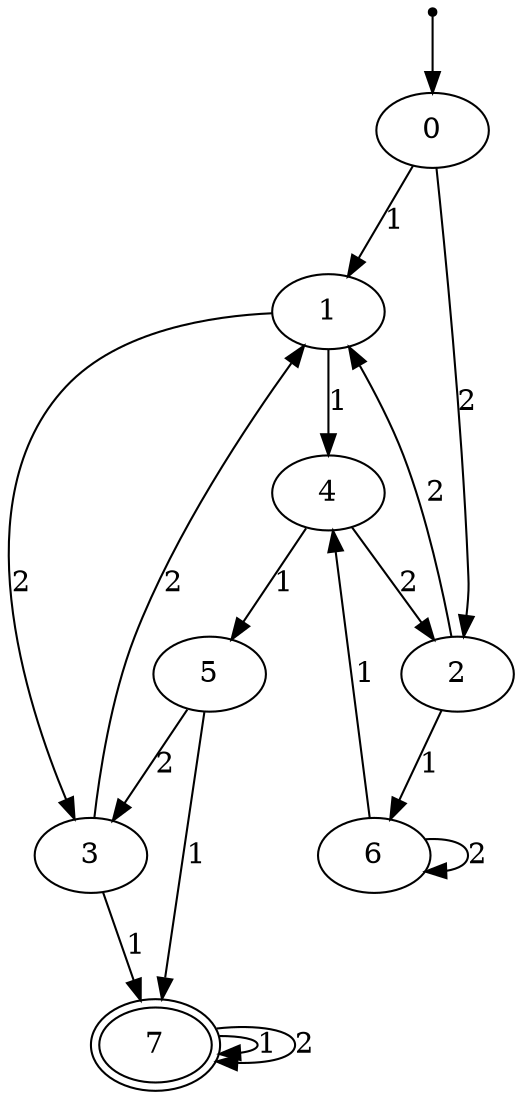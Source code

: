 digraph a { 
F0[shape=point] ;
F0->0 ;
0->1 [label="1"] ;
0->2 [label="2"] ;
1 ;
1->4 [label="1"] ;
1->3 [label="2"] ;
2 ;
2->6 [label="1"] ;
2->1 [label="2"] ;
3 ;
3->7 [label="1"] ;
3->1 [label="2"] ;
4 ;
4->5 [label="1"] ;
4->2 [label="2"] ;
5 ;
5->7 [label="1"] ;
5->3 [label="2"] ;
6 ;
6->4 [label="1"] ;
6->6 [label="2"] ;
7[peripheries=2] ;
7->7 [label="1"] ;
7->7 [label="2"] ;

 }